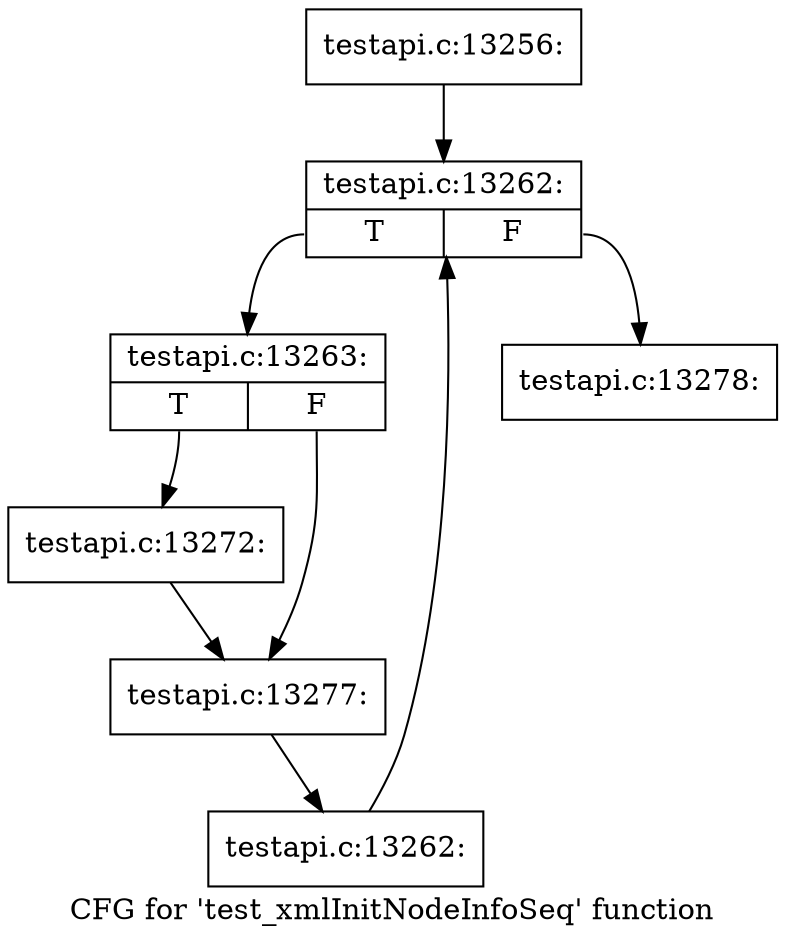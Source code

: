 digraph "CFG for 'test_xmlInitNodeInfoSeq' function" {
	label="CFG for 'test_xmlInitNodeInfoSeq' function";

	Node0x479b600 [shape=record,label="{testapi.c:13256:}"];
	Node0x479b600 -> Node0x479bfd0;
	Node0x479bfd0 [shape=record,label="{testapi.c:13262:|{<s0>T|<s1>F}}"];
	Node0x479bfd0:s0 -> Node0x479c2b0;
	Node0x479bfd0:s1 -> Node0x479b540;
	Node0x479c2b0 [shape=record,label="{testapi.c:13263:|{<s0>T|<s1>F}}"];
	Node0x479c2b0:s0 -> Node0x479d0a0;
	Node0x479c2b0:s1 -> Node0x479d3d0;
	Node0x479d0a0 [shape=record,label="{testapi.c:13272:}"];
	Node0x479d0a0 -> Node0x479d3d0;
	Node0x479d3d0 [shape=record,label="{testapi.c:13277:}"];
	Node0x479d3d0 -> Node0x479c220;
	Node0x479c220 [shape=record,label="{testapi.c:13262:}"];
	Node0x479c220 -> Node0x479bfd0;
	Node0x479b540 [shape=record,label="{testapi.c:13278:}"];
}
